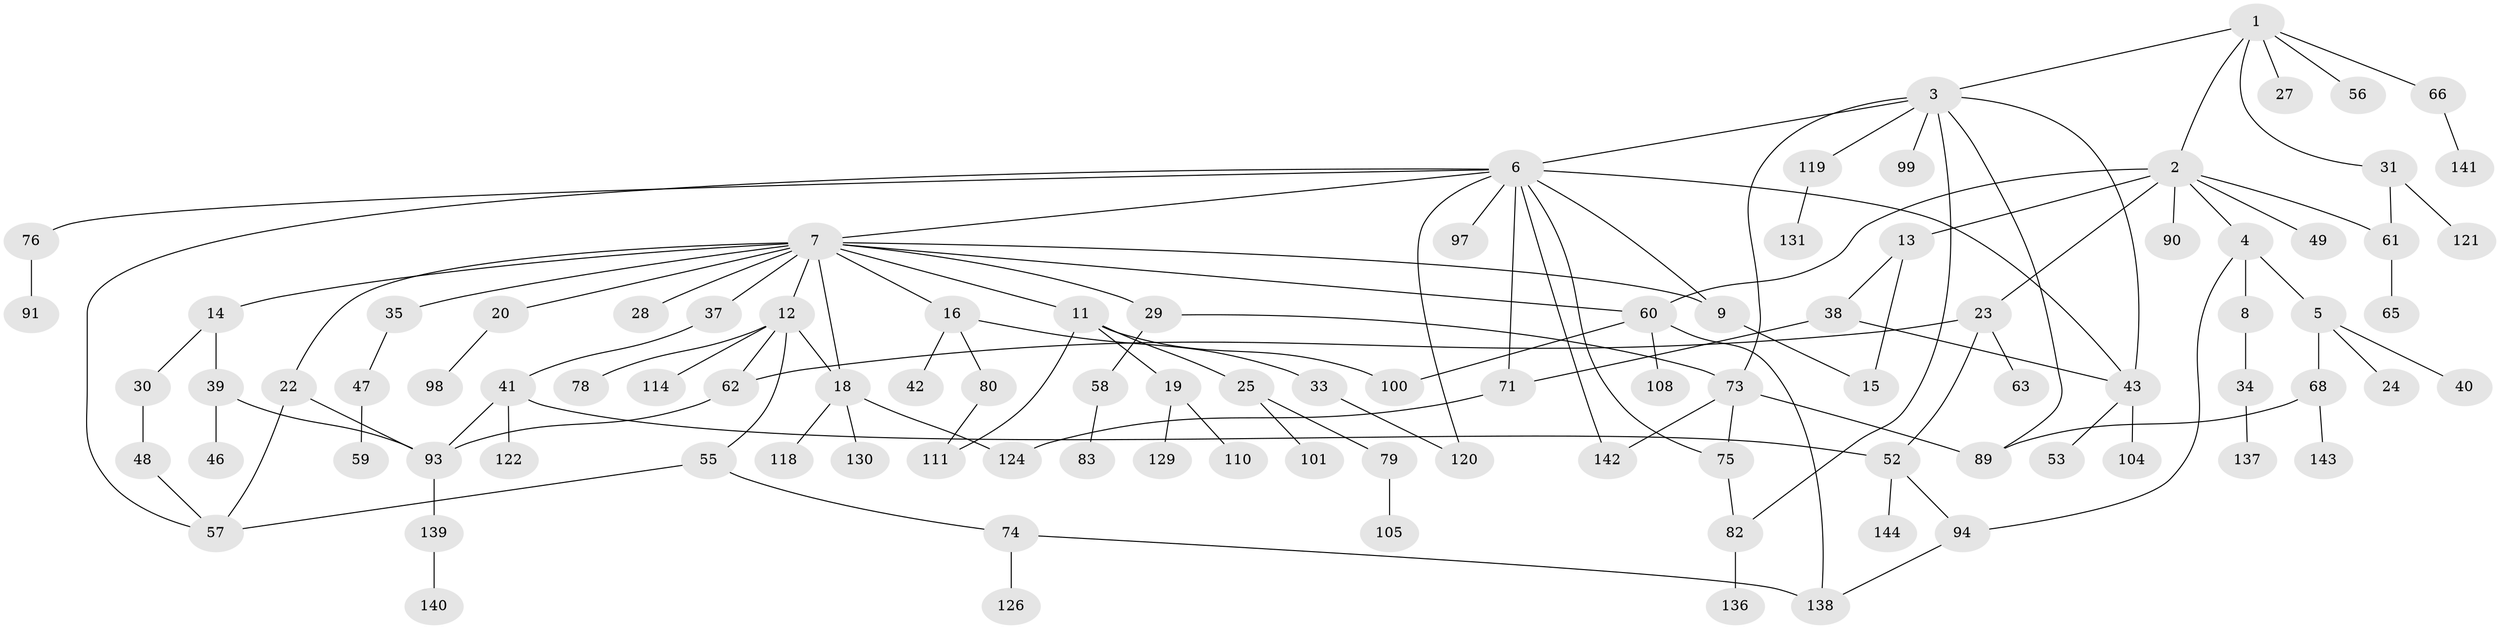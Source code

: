 // Generated by graph-tools (version 1.1) at 2025/23/03/03/25 07:23:31]
// undirected, 100 vertices, 128 edges
graph export_dot {
graph [start="1"]
  node [color=gray90,style=filled];
  1 [super="+10"];
  2 [super="+21"];
  3 [super="+88"];
  4;
  5 [super="+54"];
  6 [super="+50"];
  7 [super="+17"];
  8;
  9 [super="+67"];
  11 [super="+44"];
  12;
  13;
  14;
  15 [super="+113"];
  16 [super="+70"];
  18 [super="+81"];
  19 [super="+69"];
  20;
  22 [super="+106"];
  23 [super="+26"];
  24;
  25;
  27;
  28;
  29 [super="+128"];
  30;
  31 [super="+32"];
  33 [super="+64"];
  34 [super="+36"];
  35;
  37 [super="+85"];
  38 [super="+135"];
  39 [super="+125"];
  40 [super="+45"];
  41 [super="+86"];
  42;
  43 [super="+96"];
  46;
  47 [super="+132"];
  48 [super="+51"];
  49;
  52 [super="+72"];
  53;
  55 [super="+77"];
  56;
  57 [super="+123"];
  58;
  59;
  60 [super="+84"];
  61 [super="+103"];
  62 [super="+107"];
  63;
  65;
  66 [super="+92"];
  68;
  71 [super="+133"];
  73 [super="+116"];
  74 [super="+87"];
  75;
  76;
  78 [super="+112"];
  79 [super="+95"];
  80;
  82;
  83;
  89 [super="+117"];
  90;
  91;
  93 [super="+109"];
  94 [super="+102"];
  97;
  98;
  99;
  100;
  101;
  104 [super="+127"];
  105;
  108;
  110;
  111 [super="+115"];
  114;
  118;
  119;
  120;
  121;
  122;
  124;
  126;
  129;
  130 [super="+134"];
  131;
  136;
  137;
  138;
  139;
  140;
  141;
  142;
  143;
  144;
  1 -- 2;
  1 -- 3;
  1 -- 56;
  1 -- 66;
  1 -- 27;
  1 -- 31;
  2 -- 4;
  2 -- 13;
  2 -- 23;
  2 -- 61;
  2 -- 90;
  2 -- 49;
  2 -- 60;
  3 -- 6;
  3 -- 43;
  3 -- 73;
  3 -- 99;
  3 -- 82;
  3 -- 119;
  3 -- 89;
  4 -- 5;
  4 -- 8;
  4 -- 94;
  5 -- 24;
  5 -- 40;
  5 -- 68;
  6 -- 7;
  6 -- 9;
  6 -- 71;
  6 -- 97;
  6 -- 57;
  6 -- 142;
  6 -- 120;
  6 -- 75;
  6 -- 76;
  6 -- 43;
  7 -- 11;
  7 -- 12;
  7 -- 14;
  7 -- 16;
  7 -- 22;
  7 -- 35;
  7 -- 60;
  7 -- 18;
  7 -- 20;
  7 -- 37;
  7 -- 28;
  7 -- 29;
  7 -- 9;
  8 -- 34;
  9 -- 15;
  11 -- 19;
  11 -- 25;
  11 -- 111;
  11 -- 100;
  12 -- 18;
  12 -- 55;
  12 -- 78;
  12 -- 114;
  12 -- 62;
  13 -- 15;
  13 -- 38;
  14 -- 30;
  14 -- 39;
  16 -- 33;
  16 -- 42;
  16 -- 80;
  18 -- 118;
  18 -- 124;
  18 -- 130;
  19 -- 129;
  19 -- 110;
  20 -- 98;
  22 -- 57;
  22 -- 93;
  23 -- 63;
  23 -- 52;
  23 -- 62;
  25 -- 79;
  25 -- 101;
  29 -- 58;
  29 -- 73;
  30 -- 48;
  31 -- 121;
  31 -- 61;
  33 -- 120;
  34 -- 137;
  35 -- 47;
  37 -- 41;
  38 -- 43;
  38 -- 71;
  39 -- 46;
  39 -- 93;
  41 -- 52;
  41 -- 122;
  41 -- 93;
  43 -- 53;
  43 -- 104;
  47 -- 59;
  48 -- 57;
  52 -- 144;
  52 -- 94;
  55 -- 57;
  55 -- 74;
  58 -- 83;
  60 -- 108;
  60 -- 138;
  60 -- 100;
  61 -- 65;
  62 -- 93;
  66 -- 141;
  68 -- 89;
  68 -- 143;
  71 -- 124;
  73 -- 75;
  73 -- 142;
  73 -- 89;
  74 -- 126;
  74 -- 138;
  75 -- 82;
  76 -- 91;
  79 -- 105;
  80 -- 111;
  82 -- 136;
  93 -- 139;
  94 -- 138;
  119 -- 131;
  139 -- 140;
}
